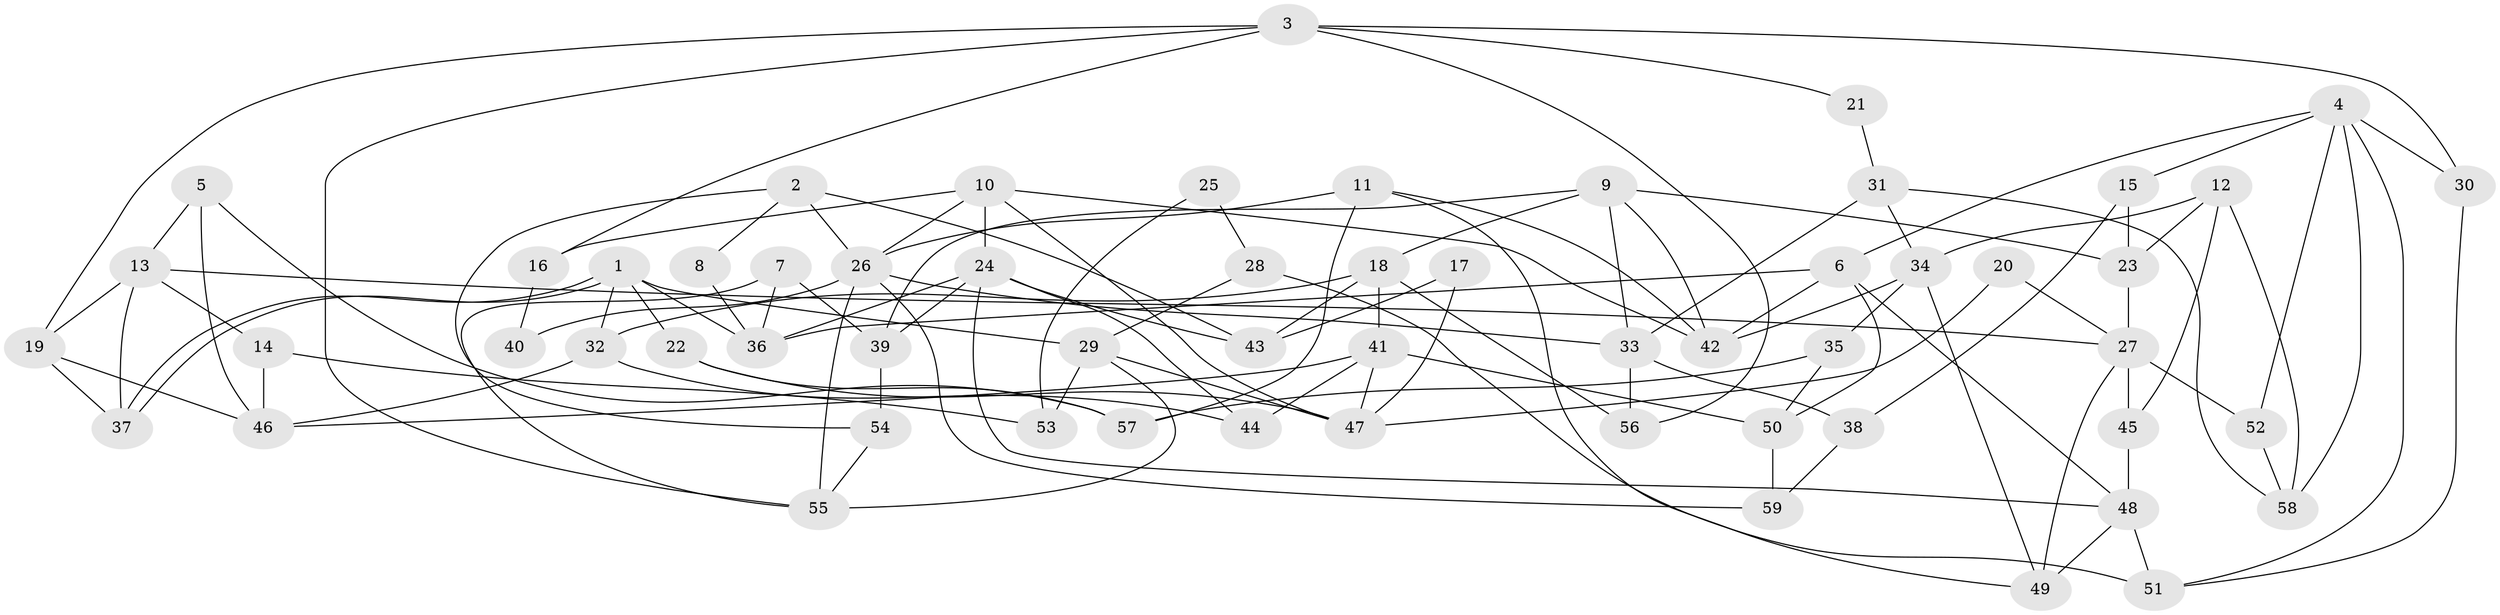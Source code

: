 // coarse degree distribution, {7: 0.125, 6: 0.25, 4: 0.125, 11: 0.041666666666666664, 8: 0.08333333333333333, 2: 0.20833333333333334, 3: 0.125, 5: 0.041666666666666664}
// Generated by graph-tools (version 1.1) at 2025/51/03/04/25 22:51:02]
// undirected, 59 vertices, 118 edges
graph export_dot {
  node [color=gray90,style=filled];
  1;
  2;
  3;
  4;
  5;
  6;
  7;
  8;
  9;
  10;
  11;
  12;
  13;
  14;
  15;
  16;
  17;
  18;
  19;
  20;
  21;
  22;
  23;
  24;
  25;
  26;
  27;
  28;
  29;
  30;
  31;
  32;
  33;
  34;
  35;
  36;
  37;
  38;
  39;
  40;
  41;
  42;
  43;
  44;
  45;
  46;
  47;
  48;
  49;
  50;
  51;
  52;
  53;
  54;
  55;
  56;
  57;
  58;
  59;
  1 -- 37;
  1 -- 37;
  1 -- 36;
  1 -- 22;
  1 -- 29;
  1 -- 32;
  2 -- 26;
  2 -- 43;
  2 -- 8;
  2 -- 54;
  3 -- 55;
  3 -- 19;
  3 -- 16;
  3 -- 21;
  3 -- 30;
  3 -- 56;
  4 -- 51;
  4 -- 52;
  4 -- 6;
  4 -- 15;
  4 -- 30;
  4 -- 58;
  5 -- 57;
  5 -- 13;
  5 -- 46;
  6 -- 48;
  6 -- 36;
  6 -- 42;
  6 -- 50;
  7 -- 55;
  7 -- 36;
  7 -- 39;
  8 -- 36;
  9 -- 39;
  9 -- 42;
  9 -- 18;
  9 -- 23;
  9 -- 33;
  10 -- 47;
  10 -- 42;
  10 -- 16;
  10 -- 24;
  10 -- 26;
  11 -- 49;
  11 -- 26;
  11 -- 42;
  11 -- 57;
  12 -- 23;
  12 -- 34;
  12 -- 45;
  12 -- 58;
  13 -- 37;
  13 -- 27;
  13 -- 14;
  13 -- 19;
  14 -- 46;
  14 -- 53;
  15 -- 38;
  15 -- 23;
  16 -- 40;
  17 -- 47;
  17 -- 43;
  18 -- 32;
  18 -- 41;
  18 -- 43;
  18 -- 56;
  19 -- 46;
  19 -- 37;
  20 -- 27;
  20 -- 47;
  21 -- 31;
  22 -- 47;
  22 -- 57;
  23 -- 27;
  24 -- 44;
  24 -- 36;
  24 -- 39;
  24 -- 43;
  24 -- 48;
  25 -- 28;
  25 -- 53;
  26 -- 33;
  26 -- 40;
  26 -- 55;
  26 -- 59;
  27 -- 45;
  27 -- 49;
  27 -- 52;
  28 -- 29;
  28 -- 51;
  29 -- 55;
  29 -- 47;
  29 -- 53;
  30 -- 51;
  31 -- 33;
  31 -- 58;
  31 -- 34;
  32 -- 46;
  32 -- 44;
  33 -- 56;
  33 -- 38;
  34 -- 42;
  34 -- 35;
  34 -- 49;
  35 -- 57;
  35 -- 50;
  38 -- 59;
  39 -- 54;
  41 -- 50;
  41 -- 44;
  41 -- 46;
  41 -- 47;
  45 -- 48;
  48 -- 49;
  48 -- 51;
  50 -- 59;
  52 -- 58;
  54 -- 55;
}

